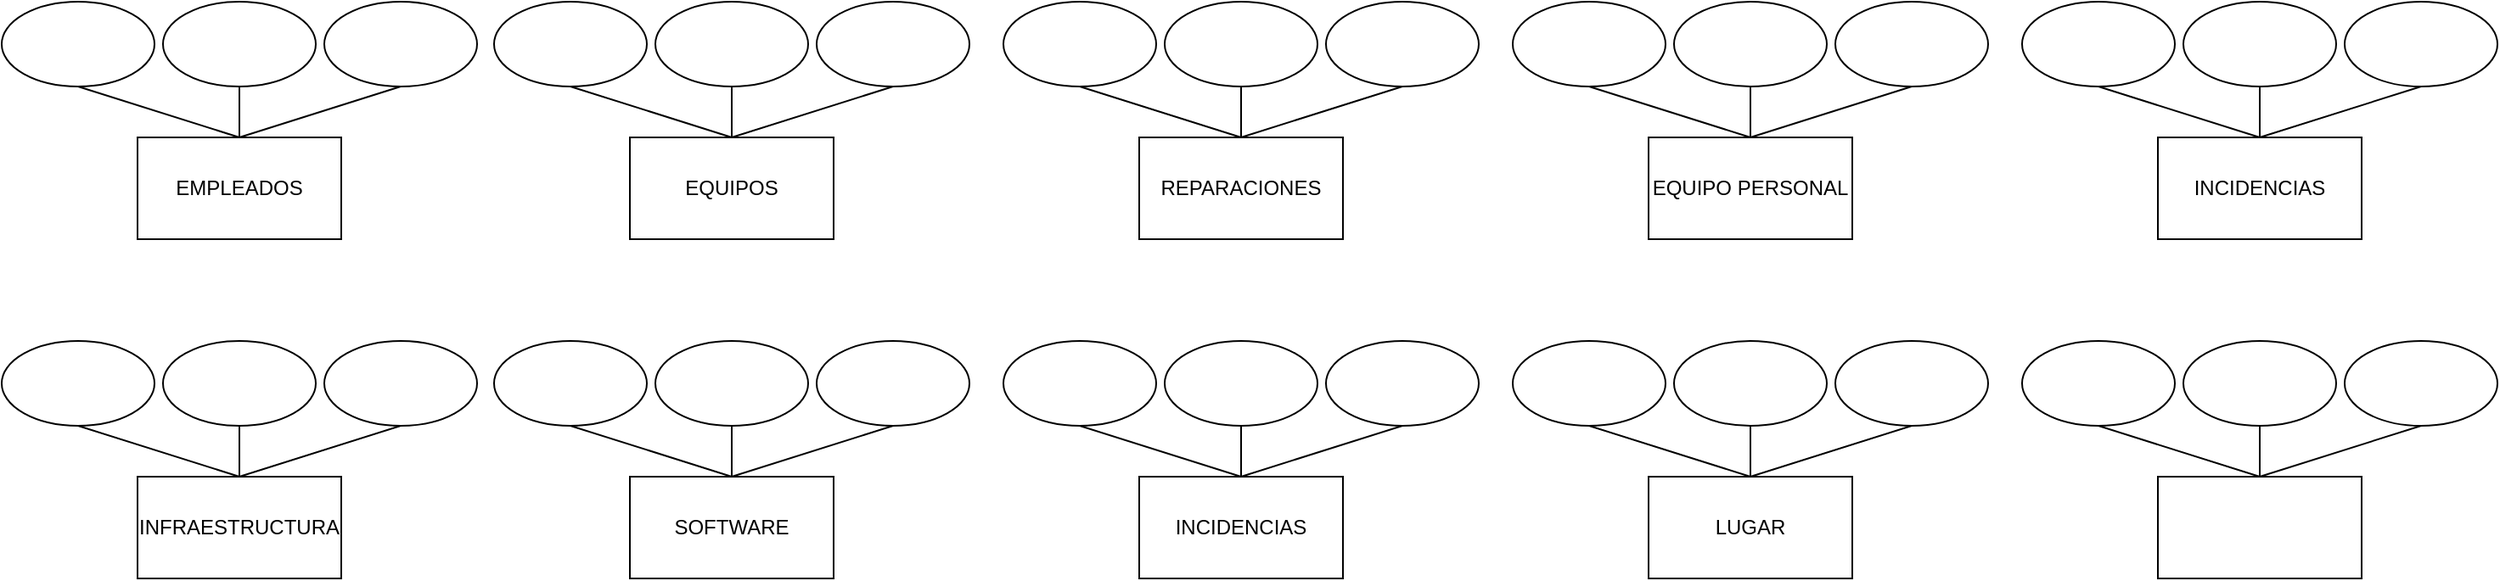 <mxfile version="26.0.6">
  <diagram name="Página-1" id="kqAUZCmXjmqVdT3T-DSG">
    <mxGraphModel dx="2501" dy="738" grid="1" gridSize="10" guides="1" tooltips="1" connect="1" arrows="1" fold="1" page="1" pageScale="1" pageWidth="827" pageHeight="1169" math="0" shadow="0">
      <root>
        <mxCell id="0" />
        <mxCell id="1" parent="0" />
        <mxCell id="nDHBryhEp7dGG--ulGZA-1" value="REPARACIONES" style="rounded=0;whiteSpace=wrap;html=1;" parent="1" vertex="1">
          <mxGeometry x="250" y="350" width="120" height="60" as="geometry" />
        </mxCell>
        <mxCell id="nDHBryhEp7dGG--ulGZA-2" value="" style="endArrow=none;html=1;rounded=0;entryX=0.5;entryY=0;entryDx=0;entryDy=0;exitX=0.5;exitY=1;exitDx=0;exitDy=0;" parent="1" source="nDHBryhEp7dGG--ulGZA-3" target="nDHBryhEp7dGG--ulGZA-1" edge="1">
          <mxGeometry width="50" height="50" relative="1" as="geometry">
            <mxPoint x="230" y="320" as="sourcePoint" />
            <mxPoint x="350" y="360" as="targetPoint" />
          </mxGeometry>
        </mxCell>
        <mxCell id="nDHBryhEp7dGG--ulGZA-3" value="" style="ellipse;whiteSpace=wrap;html=1;" parent="1" vertex="1">
          <mxGeometry x="170" y="270" width="90" height="50" as="geometry" />
        </mxCell>
        <mxCell id="nDHBryhEp7dGG--ulGZA-4" value="" style="ellipse;whiteSpace=wrap;html=1;" parent="1" vertex="1">
          <mxGeometry x="265" y="270" width="90" height="50" as="geometry" />
        </mxCell>
        <mxCell id="nDHBryhEp7dGG--ulGZA-5" value="" style="ellipse;whiteSpace=wrap;html=1;" parent="1" vertex="1">
          <mxGeometry x="360" y="270" width="90" height="50" as="geometry" />
        </mxCell>
        <mxCell id="nDHBryhEp7dGG--ulGZA-6" value="" style="endArrow=none;html=1;rounded=0;entryX=0.5;entryY=1;entryDx=0;entryDy=0;exitX=0.5;exitY=0;exitDx=0;exitDy=0;" parent="1" source="nDHBryhEp7dGG--ulGZA-1" target="nDHBryhEp7dGG--ulGZA-4" edge="1">
          <mxGeometry width="50" height="50" relative="1" as="geometry">
            <mxPoint x="300" y="410" as="sourcePoint" />
            <mxPoint x="350" y="360" as="targetPoint" />
          </mxGeometry>
        </mxCell>
        <mxCell id="nDHBryhEp7dGG--ulGZA-7" value="" style="endArrow=none;html=1;rounded=0;entryX=0.5;entryY=1;entryDx=0;entryDy=0;exitX=0.5;exitY=0;exitDx=0;exitDy=0;" parent="1" source="nDHBryhEp7dGG--ulGZA-1" target="nDHBryhEp7dGG--ulGZA-5" edge="1">
          <mxGeometry width="50" height="50" relative="1" as="geometry">
            <mxPoint x="300" y="410" as="sourcePoint" />
            <mxPoint x="350" y="360" as="targetPoint" />
          </mxGeometry>
        </mxCell>
        <mxCell id="nDHBryhEp7dGG--ulGZA-78" value="EQUIPOS" style="rounded=0;whiteSpace=wrap;html=1;" parent="1" vertex="1">
          <mxGeometry x="-50" y="350" width="120" height="60" as="geometry" />
        </mxCell>
        <mxCell id="nDHBryhEp7dGG--ulGZA-79" value="" style="endArrow=none;html=1;rounded=0;entryX=0.5;entryY=0;entryDx=0;entryDy=0;exitX=0.5;exitY=1;exitDx=0;exitDy=0;" parent="1" source="nDHBryhEp7dGG--ulGZA-80" target="nDHBryhEp7dGG--ulGZA-78" edge="1">
          <mxGeometry width="50" height="50" relative="1" as="geometry">
            <mxPoint x="-70" y="320" as="sourcePoint" />
            <mxPoint x="50" y="360" as="targetPoint" />
          </mxGeometry>
        </mxCell>
        <mxCell id="nDHBryhEp7dGG--ulGZA-80" value="" style="ellipse;whiteSpace=wrap;html=1;" parent="1" vertex="1">
          <mxGeometry x="-130" y="270" width="90" height="50" as="geometry" />
        </mxCell>
        <mxCell id="nDHBryhEp7dGG--ulGZA-81" value="" style="ellipse;whiteSpace=wrap;html=1;" parent="1" vertex="1">
          <mxGeometry x="-35" y="270" width="90" height="50" as="geometry" />
        </mxCell>
        <mxCell id="nDHBryhEp7dGG--ulGZA-82" value="" style="ellipse;whiteSpace=wrap;html=1;" parent="1" vertex="1">
          <mxGeometry x="60" y="270" width="90" height="50" as="geometry" />
        </mxCell>
        <mxCell id="nDHBryhEp7dGG--ulGZA-83" value="" style="endArrow=none;html=1;rounded=0;entryX=0.5;entryY=1;entryDx=0;entryDy=0;exitX=0.5;exitY=0;exitDx=0;exitDy=0;" parent="1" source="nDHBryhEp7dGG--ulGZA-78" target="nDHBryhEp7dGG--ulGZA-81" edge="1">
          <mxGeometry width="50" height="50" relative="1" as="geometry">
            <mxPoint y="410" as="sourcePoint" />
            <mxPoint x="50" y="360" as="targetPoint" />
          </mxGeometry>
        </mxCell>
        <mxCell id="nDHBryhEp7dGG--ulGZA-84" value="" style="endArrow=none;html=1;rounded=0;entryX=0.5;entryY=1;entryDx=0;entryDy=0;exitX=0.5;exitY=0;exitDx=0;exitDy=0;" parent="1" source="nDHBryhEp7dGG--ulGZA-78" target="nDHBryhEp7dGG--ulGZA-82" edge="1">
          <mxGeometry width="50" height="50" relative="1" as="geometry">
            <mxPoint y="410" as="sourcePoint" />
            <mxPoint x="50" y="360" as="targetPoint" />
          </mxGeometry>
        </mxCell>
        <mxCell id="nDHBryhEp7dGG--ulGZA-85" value="EMPLEADOS" style="rounded=0;whiteSpace=wrap;html=1;" parent="1" vertex="1">
          <mxGeometry x="-340" y="350" width="120" height="60" as="geometry" />
        </mxCell>
        <mxCell id="nDHBryhEp7dGG--ulGZA-86" value="" style="endArrow=none;html=1;rounded=0;entryX=0.5;entryY=0;entryDx=0;entryDy=0;exitX=0.5;exitY=1;exitDx=0;exitDy=0;" parent="1" source="nDHBryhEp7dGG--ulGZA-87" target="nDHBryhEp7dGG--ulGZA-85" edge="1">
          <mxGeometry width="50" height="50" relative="1" as="geometry">
            <mxPoint x="-360" y="320" as="sourcePoint" />
            <mxPoint x="-240" y="360" as="targetPoint" />
          </mxGeometry>
        </mxCell>
        <mxCell id="nDHBryhEp7dGG--ulGZA-87" value="" style="ellipse;whiteSpace=wrap;html=1;" parent="1" vertex="1">
          <mxGeometry x="-420" y="270" width="90" height="50" as="geometry" />
        </mxCell>
        <mxCell id="nDHBryhEp7dGG--ulGZA-88" value="" style="ellipse;whiteSpace=wrap;html=1;" parent="1" vertex="1">
          <mxGeometry x="-325" y="270" width="90" height="50" as="geometry" />
        </mxCell>
        <mxCell id="nDHBryhEp7dGG--ulGZA-89" value="" style="ellipse;whiteSpace=wrap;html=1;" parent="1" vertex="1">
          <mxGeometry x="-230" y="270" width="90" height="50" as="geometry" />
        </mxCell>
        <mxCell id="nDHBryhEp7dGG--ulGZA-90" value="" style="endArrow=none;html=1;rounded=0;entryX=0.5;entryY=1;entryDx=0;entryDy=0;exitX=0.5;exitY=0;exitDx=0;exitDy=0;" parent="1" source="nDHBryhEp7dGG--ulGZA-85" target="nDHBryhEp7dGG--ulGZA-88" edge="1">
          <mxGeometry width="50" height="50" relative="1" as="geometry">
            <mxPoint x="-290" y="410" as="sourcePoint" />
            <mxPoint x="-240" y="360" as="targetPoint" />
          </mxGeometry>
        </mxCell>
        <mxCell id="nDHBryhEp7dGG--ulGZA-91" value="" style="endArrow=none;html=1;rounded=0;entryX=0.5;entryY=1;entryDx=0;entryDy=0;exitX=0.5;exitY=0;exitDx=0;exitDy=0;" parent="1" source="nDHBryhEp7dGG--ulGZA-85" target="nDHBryhEp7dGG--ulGZA-89" edge="1">
          <mxGeometry width="50" height="50" relative="1" as="geometry">
            <mxPoint x="-290" y="410" as="sourcePoint" />
            <mxPoint x="-240" y="360" as="targetPoint" />
          </mxGeometry>
        </mxCell>
        <mxCell id="nDHBryhEp7dGG--ulGZA-92" value="EQUIPO PERSONAL" style="rounded=0;whiteSpace=wrap;html=1;" parent="1" vertex="1">
          <mxGeometry x="550" y="350" width="120" height="60" as="geometry" />
        </mxCell>
        <mxCell id="nDHBryhEp7dGG--ulGZA-93" value="" style="endArrow=none;html=1;rounded=0;entryX=0.5;entryY=0;entryDx=0;entryDy=0;exitX=0.5;exitY=1;exitDx=0;exitDy=0;" parent="1" source="nDHBryhEp7dGG--ulGZA-94" target="nDHBryhEp7dGG--ulGZA-92" edge="1">
          <mxGeometry width="50" height="50" relative="1" as="geometry">
            <mxPoint x="530" y="320" as="sourcePoint" />
            <mxPoint x="650" y="360" as="targetPoint" />
          </mxGeometry>
        </mxCell>
        <mxCell id="nDHBryhEp7dGG--ulGZA-94" value="" style="ellipse;whiteSpace=wrap;html=1;" parent="1" vertex="1">
          <mxGeometry x="470" y="270" width="90" height="50" as="geometry" />
        </mxCell>
        <mxCell id="nDHBryhEp7dGG--ulGZA-95" value="" style="ellipse;whiteSpace=wrap;html=1;" parent="1" vertex="1">
          <mxGeometry x="565" y="270" width="90" height="50" as="geometry" />
        </mxCell>
        <mxCell id="nDHBryhEp7dGG--ulGZA-96" value="" style="ellipse;whiteSpace=wrap;html=1;" parent="1" vertex="1">
          <mxGeometry x="660" y="270" width="90" height="50" as="geometry" />
        </mxCell>
        <mxCell id="nDHBryhEp7dGG--ulGZA-97" value="" style="endArrow=none;html=1;rounded=0;entryX=0.5;entryY=1;entryDx=0;entryDy=0;exitX=0.5;exitY=0;exitDx=0;exitDy=0;" parent="1" source="nDHBryhEp7dGG--ulGZA-92" target="nDHBryhEp7dGG--ulGZA-95" edge="1">
          <mxGeometry width="50" height="50" relative="1" as="geometry">
            <mxPoint x="600" y="410" as="sourcePoint" />
            <mxPoint x="650" y="360" as="targetPoint" />
          </mxGeometry>
        </mxCell>
        <mxCell id="nDHBryhEp7dGG--ulGZA-98" value="" style="endArrow=none;html=1;rounded=0;entryX=0.5;entryY=1;entryDx=0;entryDy=0;exitX=0.5;exitY=0;exitDx=0;exitDy=0;" parent="1" source="nDHBryhEp7dGG--ulGZA-92" target="nDHBryhEp7dGG--ulGZA-96" edge="1">
          <mxGeometry width="50" height="50" relative="1" as="geometry">
            <mxPoint x="600" y="410" as="sourcePoint" />
            <mxPoint x="650" y="360" as="targetPoint" />
          </mxGeometry>
        </mxCell>
        <mxCell id="nDHBryhEp7dGG--ulGZA-99" value="INCIDENCIAS" style="rounded=0;whiteSpace=wrap;html=1;" parent="1" vertex="1">
          <mxGeometry x="850" y="350" width="120" height="60" as="geometry" />
        </mxCell>
        <mxCell id="nDHBryhEp7dGG--ulGZA-100" value="" style="endArrow=none;html=1;rounded=0;entryX=0.5;entryY=0;entryDx=0;entryDy=0;exitX=0.5;exitY=1;exitDx=0;exitDy=0;" parent="1" source="nDHBryhEp7dGG--ulGZA-101" target="nDHBryhEp7dGG--ulGZA-99" edge="1">
          <mxGeometry width="50" height="50" relative="1" as="geometry">
            <mxPoint x="830" y="320" as="sourcePoint" />
            <mxPoint x="950" y="360" as="targetPoint" />
          </mxGeometry>
        </mxCell>
        <mxCell id="nDHBryhEp7dGG--ulGZA-101" value="" style="ellipse;whiteSpace=wrap;html=1;" parent="1" vertex="1">
          <mxGeometry x="770" y="270" width="90" height="50" as="geometry" />
        </mxCell>
        <mxCell id="nDHBryhEp7dGG--ulGZA-102" value="" style="ellipse;whiteSpace=wrap;html=1;" parent="1" vertex="1">
          <mxGeometry x="865" y="270" width="90" height="50" as="geometry" />
        </mxCell>
        <mxCell id="nDHBryhEp7dGG--ulGZA-103" value="" style="ellipse;whiteSpace=wrap;html=1;" parent="1" vertex="1">
          <mxGeometry x="960" y="270" width="90" height="50" as="geometry" />
        </mxCell>
        <mxCell id="nDHBryhEp7dGG--ulGZA-104" value="" style="endArrow=none;html=1;rounded=0;entryX=0.5;entryY=1;entryDx=0;entryDy=0;exitX=0.5;exitY=0;exitDx=0;exitDy=0;" parent="1" source="nDHBryhEp7dGG--ulGZA-99" target="nDHBryhEp7dGG--ulGZA-102" edge="1">
          <mxGeometry width="50" height="50" relative="1" as="geometry">
            <mxPoint x="900" y="410" as="sourcePoint" />
            <mxPoint x="950" y="360" as="targetPoint" />
          </mxGeometry>
        </mxCell>
        <mxCell id="nDHBryhEp7dGG--ulGZA-105" value="" style="endArrow=none;html=1;rounded=0;entryX=0.5;entryY=1;entryDx=0;entryDy=0;exitX=0.5;exitY=0;exitDx=0;exitDy=0;" parent="1" source="nDHBryhEp7dGG--ulGZA-99" target="nDHBryhEp7dGG--ulGZA-103" edge="1">
          <mxGeometry width="50" height="50" relative="1" as="geometry">
            <mxPoint x="900" y="410" as="sourcePoint" />
            <mxPoint x="950" y="360" as="targetPoint" />
          </mxGeometry>
        </mxCell>
        <mxCell id="nDHBryhEp7dGG--ulGZA-147" value="INCIDENCIAS" style="rounded=0;whiteSpace=wrap;html=1;" parent="1" vertex="1">
          <mxGeometry x="250" y="550" width="120" height="60" as="geometry" />
        </mxCell>
        <mxCell id="nDHBryhEp7dGG--ulGZA-148" value="" style="endArrow=none;html=1;rounded=0;entryX=0.5;entryY=0;entryDx=0;entryDy=0;exitX=0.5;exitY=1;exitDx=0;exitDy=0;" parent="1" source="nDHBryhEp7dGG--ulGZA-149" target="nDHBryhEp7dGG--ulGZA-147" edge="1">
          <mxGeometry width="50" height="50" relative="1" as="geometry">
            <mxPoint x="230" y="520" as="sourcePoint" />
            <mxPoint x="350" y="560" as="targetPoint" />
          </mxGeometry>
        </mxCell>
        <mxCell id="nDHBryhEp7dGG--ulGZA-149" value="" style="ellipse;whiteSpace=wrap;html=1;" parent="1" vertex="1">
          <mxGeometry x="170" y="470" width="90" height="50" as="geometry" />
        </mxCell>
        <mxCell id="nDHBryhEp7dGG--ulGZA-150" value="" style="ellipse;whiteSpace=wrap;html=1;" parent="1" vertex="1">
          <mxGeometry x="265" y="470" width="90" height="50" as="geometry" />
        </mxCell>
        <mxCell id="nDHBryhEp7dGG--ulGZA-151" value="" style="ellipse;whiteSpace=wrap;html=1;" parent="1" vertex="1">
          <mxGeometry x="360" y="470" width="90" height="50" as="geometry" />
        </mxCell>
        <mxCell id="nDHBryhEp7dGG--ulGZA-152" value="" style="endArrow=none;html=1;rounded=0;entryX=0.5;entryY=1;entryDx=0;entryDy=0;exitX=0.5;exitY=0;exitDx=0;exitDy=0;" parent="1" source="nDHBryhEp7dGG--ulGZA-147" target="nDHBryhEp7dGG--ulGZA-150" edge="1">
          <mxGeometry width="50" height="50" relative="1" as="geometry">
            <mxPoint x="300" y="610" as="sourcePoint" />
            <mxPoint x="350" y="560" as="targetPoint" />
          </mxGeometry>
        </mxCell>
        <mxCell id="nDHBryhEp7dGG--ulGZA-153" value="" style="endArrow=none;html=1;rounded=0;entryX=0.5;entryY=1;entryDx=0;entryDy=0;exitX=0.5;exitY=0;exitDx=0;exitDy=0;" parent="1" source="nDHBryhEp7dGG--ulGZA-147" target="nDHBryhEp7dGG--ulGZA-151" edge="1">
          <mxGeometry width="50" height="50" relative="1" as="geometry">
            <mxPoint x="300" y="610" as="sourcePoint" />
            <mxPoint x="350" y="560" as="targetPoint" />
          </mxGeometry>
        </mxCell>
        <mxCell id="nDHBryhEp7dGG--ulGZA-154" value="SOFTWARE" style="rounded=0;whiteSpace=wrap;html=1;" parent="1" vertex="1">
          <mxGeometry x="-50" y="550" width="120" height="60" as="geometry" />
        </mxCell>
        <mxCell id="nDHBryhEp7dGG--ulGZA-155" value="" style="endArrow=none;html=1;rounded=0;entryX=0.5;entryY=0;entryDx=0;entryDy=0;exitX=0.5;exitY=1;exitDx=0;exitDy=0;" parent="1" source="nDHBryhEp7dGG--ulGZA-156" target="nDHBryhEp7dGG--ulGZA-154" edge="1">
          <mxGeometry width="50" height="50" relative="1" as="geometry">
            <mxPoint x="-70" y="520" as="sourcePoint" />
            <mxPoint x="50" y="560" as="targetPoint" />
          </mxGeometry>
        </mxCell>
        <mxCell id="nDHBryhEp7dGG--ulGZA-156" value="" style="ellipse;whiteSpace=wrap;html=1;" parent="1" vertex="1">
          <mxGeometry x="-130" y="470" width="90" height="50" as="geometry" />
        </mxCell>
        <mxCell id="nDHBryhEp7dGG--ulGZA-157" value="" style="ellipse;whiteSpace=wrap;html=1;" parent="1" vertex="1">
          <mxGeometry x="-35" y="470" width="90" height="50" as="geometry" />
        </mxCell>
        <mxCell id="nDHBryhEp7dGG--ulGZA-158" value="" style="ellipse;whiteSpace=wrap;html=1;" parent="1" vertex="1">
          <mxGeometry x="60" y="470" width="90" height="50" as="geometry" />
        </mxCell>
        <mxCell id="nDHBryhEp7dGG--ulGZA-159" value="" style="endArrow=none;html=1;rounded=0;entryX=0.5;entryY=1;entryDx=0;entryDy=0;exitX=0.5;exitY=0;exitDx=0;exitDy=0;" parent="1" source="nDHBryhEp7dGG--ulGZA-154" target="nDHBryhEp7dGG--ulGZA-157" edge="1">
          <mxGeometry width="50" height="50" relative="1" as="geometry">
            <mxPoint y="610" as="sourcePoint" />
            <mxPoint x="50" y="560" as="targetPoint" />
          </mxGeometry>
        </mxCell>
        <mxCell id="nDHBryhEp7dGG--ulGZA-160" value="" style="endArrow=none;html=1;rounded=0;entryX=0.5;entryY=1;entryDx=0;entryDy=0;exitX=0.5;exitY=0;exitDx=0;exitDy=0;" parent="1" source="nDHBryhEp7dGG--ulGZA-154" target="nDHBryhEp7dGG--ulGZA-158" edge="1">
          <mxGeometry width="50" height="50" relative="1" as="geometry">
            <mxPoint y="610" as="sourcePoint" />
            <mxPoint x="50" y="560" as="targetPoint" />
          </mxGeometry>
        </mxCell>
        <mxCell id="nDHBryhEp7dGG--ulGZA-161" value="INFRAESTRUCTURA" style="rounded=0;whiteSpace=wrap;html=1;" parent="1" vertex="1">
          <mxGeometry x="-340" y="550" width="120" height="60" as="geometry" />
        </mxCell>
        <mxCell id="nDHBryhEp7dGG--ulGZA-162" value="" style="endArrow=none;html=1;rounded=0;entryX=0.5;entryY=0;entryDx=0;entryDy=0;exitX=0.5;exitY=1;exitDx=0;exitDy=0;" parent="1" source="nDHBryhEp7dGG--ulGZA-163" target="nDHBryhEp7dGG--ulGZA-161" edge="1">
          <mxGeometry width="50" height="50" relative="1" as="geometry">
            <mxPoint x="-360" y="520" as="sourcePoint" />
            <mxPoint x="-240" y="560" as="targetPoint" />
          </mxGeometry>
        </mxCell>
        <mxCell id="nDHBryhEp7dGG--ulGZA-163" value="" style="ellipse;whiteSpace=wrap;html=1;" parent="1" vertex="1">
          <mxGeometry x="-420" y="470" width="90" height="50" as="geometry" />
        </mxCell>
        <mxCell id="nDHBryhEp7dGG--ulGZA-164" value="" style="ellipse;whiteSpace=wrap;html=1;" parent="1" vertex="1">
          <mxGeometry x="-325" y="470" width="90" height="50" as="geometry" />
        </mxCell>
        <mxCell id="nDHBryhEp7dGG--ulGZA-165" value="" style="ellipse;whiteSpace=wrap;html=1;" parent="1" vertex="1">
          <mxGeometry x="-230" y="470" width="90" height="50" as="geometry" />
        </mxCell>
        <mxCell id="nDHBryhEp7dGG--ulGZA-166" value="" style="endArrow=none;html=1;rounded=0;entryX=0.5;entryY=1;entryDx=0;entryDy=0;exitX=0.5;exitY=0;exitDx=0;exitDy=0;" parent="1" source="nDHBryhEp7dGG--ulGZA-161" target="nDHBryhEp7dGG--ulGZA-164" edge="1">
          <mxGeometry width="50" height="50" relative="1" as="geometry">
            <mxPoint x="-290" y="610" as="sourcePoint" />
            <mxPoint x="-240" y="560" as="targetPoint" />
          </mxGeometry>
        </mxCell>
        <mxCell id="nDHBryhEp7dGG--ulGZA-167" value="" style="endArrow=none;html=1;rounded=0;entryX=0.5;entryY=1;entryDx=0;entryDy=0;exitX=0.5;exitY=0;exitDx=0;exitDy=0;" parent="1" source="nDHBryhEp7dGG--ulGZA-161" target="nDHBryhEp7dGG--ulGZA-165" edge="1">
          <mxGeometry width="50" height="50" relative="1" as="geometry">
            <mxPoint x="-290" y="610" as="sourcePoint" />
            <mxPoint x="-240" y="560" as="targetPoint" />
          </mxGeometry>
        </mxCell>
        <mxCell id="nDHBryhEp7dGG--ulGZA-168" value="LUGAR" style="rounded=0;whiteSpace=wrap;html=1;" parent="1" vertex="1">
          <mxGeometry x="550" y="550" width="120" height="60" as="geometry" />
        </mxCell>
        <mxCell id="nDHBryhEp7dGG--ulGZA-169" value="" style="endArrow=none;html=1;rounded=0;entryX=0.5;entryY=0;entryDx=0;entryDy=0;exitX=0.5;exitY=1;exitDx=0;exitDy=0;" parent="1" source="nDHBryhEp7dGG--ulGZA-170" target="nDHBryhEp7dGG--ulGZA-168" edge="1">
          <mxGeometry width="50" height="50" relative="1" as="geometry">
            <mxPoint x="530" y="520" as="sourcePoint" />
            <mxPoint x="650" y="560" as="targetPoint" />
          </mxGeometry>
        </mxCell>
        <mxCell id="nDHBryhEp7dGG--ulGZA-170" value="" style="ellipse;whiteSpace=wrap;html=1;" parent="1" vertex="1">
          <mxGeometry x="470" y="470" width="90" height="50" as="geometry" />
        </mxCell>
        <mxCell id="nDHBryhEp7dGG--ulGZA-171" value="" style="ellipse;whiteSpace=wrap;html=1;" parent="1" vertex="1">
          <mxGeometry x="565" y="470" width="90" height="50" as="geometry" />
        </mxCell>
        <mxCell id="nDHBryhEp7dGG--ulGZA-172" value="" style="ellipse;whiteSpace=wrap;html=1;" parent="1" vertex="1">
          <mxGeometry x="660" y="470" width="90" height="50" as="geometry" />
        </mxCell>
        <mxCell id="nDHBryhEp7dGG--ulGZA-173" value="" style="endArrow=none;html=1;rounded=0;entryX=0.5;entryY=1;entryDx=0;entryDy=0;exitX=0.5;exitY=0;exitDx=0;exitDy=0;" parent="1" source="nDHBryhEp7dGG--ulGZA-168" target="nDHBryhEp7dGG--ulGZA-171" edge="1">
          <mxGeometry width="50" height="50" relative="1" as="geometry">
            <mxPoint x="600" y="610" as="sourcePoint" />
            <mxPoint x="650" y="560" as="targetPoint" />
          </mxGeometry>
        </mxCell>
        <mxCell id="nDHBryhEp7dGG--ulGZA-174" value="" style="endArrow=none;html=1;rounded=0;entryX=0.5;entryY=1;entryDx=0;entryDy=0;exitX=0.5;exitY=0;exitDx=0;exitDy=0;" parent="1" source="nDHBryhEp7dGG--ulGZA-168" target="nDHBryhEp7dGG--ulGZA-172" edge="1">
          <mxGeometry width="50" height="50" relative="1" as="geometry">
            <mxPoint x="600" y="610" as="sourcePoint" />
            <mxPoint x="650" y="560" as="targetPoint" />
          </mxGeometry>
        </mxCell>
        <mxCell id="3KMtfSEWGZ8NeNUJh_Fn-1" value="" style="rounded=0;whiteSpace=wrap;html=1;" vertex="1" parent="1">
          <mxGeometry x="850" y="550" width="120" height="60" as="geometry" />
        </mxCell>
        <mxCell id="3KMtfSEWGZ8NeNUJh_Fn-2" value="" style="endArrow=none;html=1;rounded=0;entryX=0.5;entryY=0;entryDx=0;entryDy=0;exitX=0.5;exitY=1;exitDx=0;exitDy=0;" edge="1" parent="1" source="3KMtfSEWGZ8NeNUJh_Fn-3" target="3KMtfSEWGZ8NeNUJh_Fn-1">
          <mxGeometry width="50" height="50" relative="1" as="geometry">
            <mxPoint x="830" y="520" as="sourcePoint" />
            <mxPoint x="950" y="560" as="targetPoint" />
          </mxGeometry>
        </mxCell>
        <mxCell id="3KMtfSEWGZ8NeNUJh_Fn-3" value="" style="ellipse;whiteSpace=wrap;html=1;" vertex="1" parent="1">
          <mxGeometry x="770" y="470" width="90" height="50" as="geometry" />
        </mxCell>
        <mxCell id="3KMtfSEWGZ8NeNUJh_Fn-4" value="" style="ellipse;whiteSpace=wrap;html=1;" vertex="1" parent="1">
          <mxGeometry x="865" y="470" width="90" height="50" as="geometry" />
        </mxCell>
        <mxCell id="3KMtfSEWGZ8NeNUJh_Fn-5" value="" style="ellipse;whiteSpace=wrap;html=1;" vertex="1" parent="1">
          <mxGeometry x="960" y="470" width="90" height="50" as="geometry" />
        </mxCell>
        <mxCell id="3KMtfSEWGZ8NeNUJh_Fn-6" value="" style="endArrow=none;html=1;rounded=0;entryX=0.5;entryY=1;entryDx=0;entryDy=0;exitX=0.5;exitY=0;exitDx=0;exitDy=0;" edge="1" parent="1" source="3KMtfSEWGZ8NeNUJh_Fn-1" target="3KMtfSEWGZ8NeNUJh_Fn-4">
          <mxGeometry width="50" height="50" relative="1" as="geometry">
            <mxPoint x="900" y="610" as="sourcePoint" />
            <mxPoint x="950" y="560" as="targetPoint" />
          </mxGeometry>
        </mxCell>
        <mxCell id="3KMtfSEWGZ8NeNUJh_Fn-7" value="" style="endArrow=none;html=1;rounded=0;entryX=0.5;entryY=1;entryDx=0;entryDy=0;exitX=0.5;exitY=0;exitDx=0;exitDy=0;" edge="1" parent="1" source="3KMtfSEWGZ8NeNUJh_Fn-1" target="3KMtfSEWGZ8NeNUJh_Fn-5">
          <mxGeometry width="50" height="50" relative="1" as="geometry">
            <mxPoint x="900" y="610" as="sourcePoint" />
            <mxPoint x="950" y="560" as="targetPoint" />
          </mxGeometry>
        </mxCell>
      </root>
    </mxGraphModel>
  </diagram>
</mxfile>
